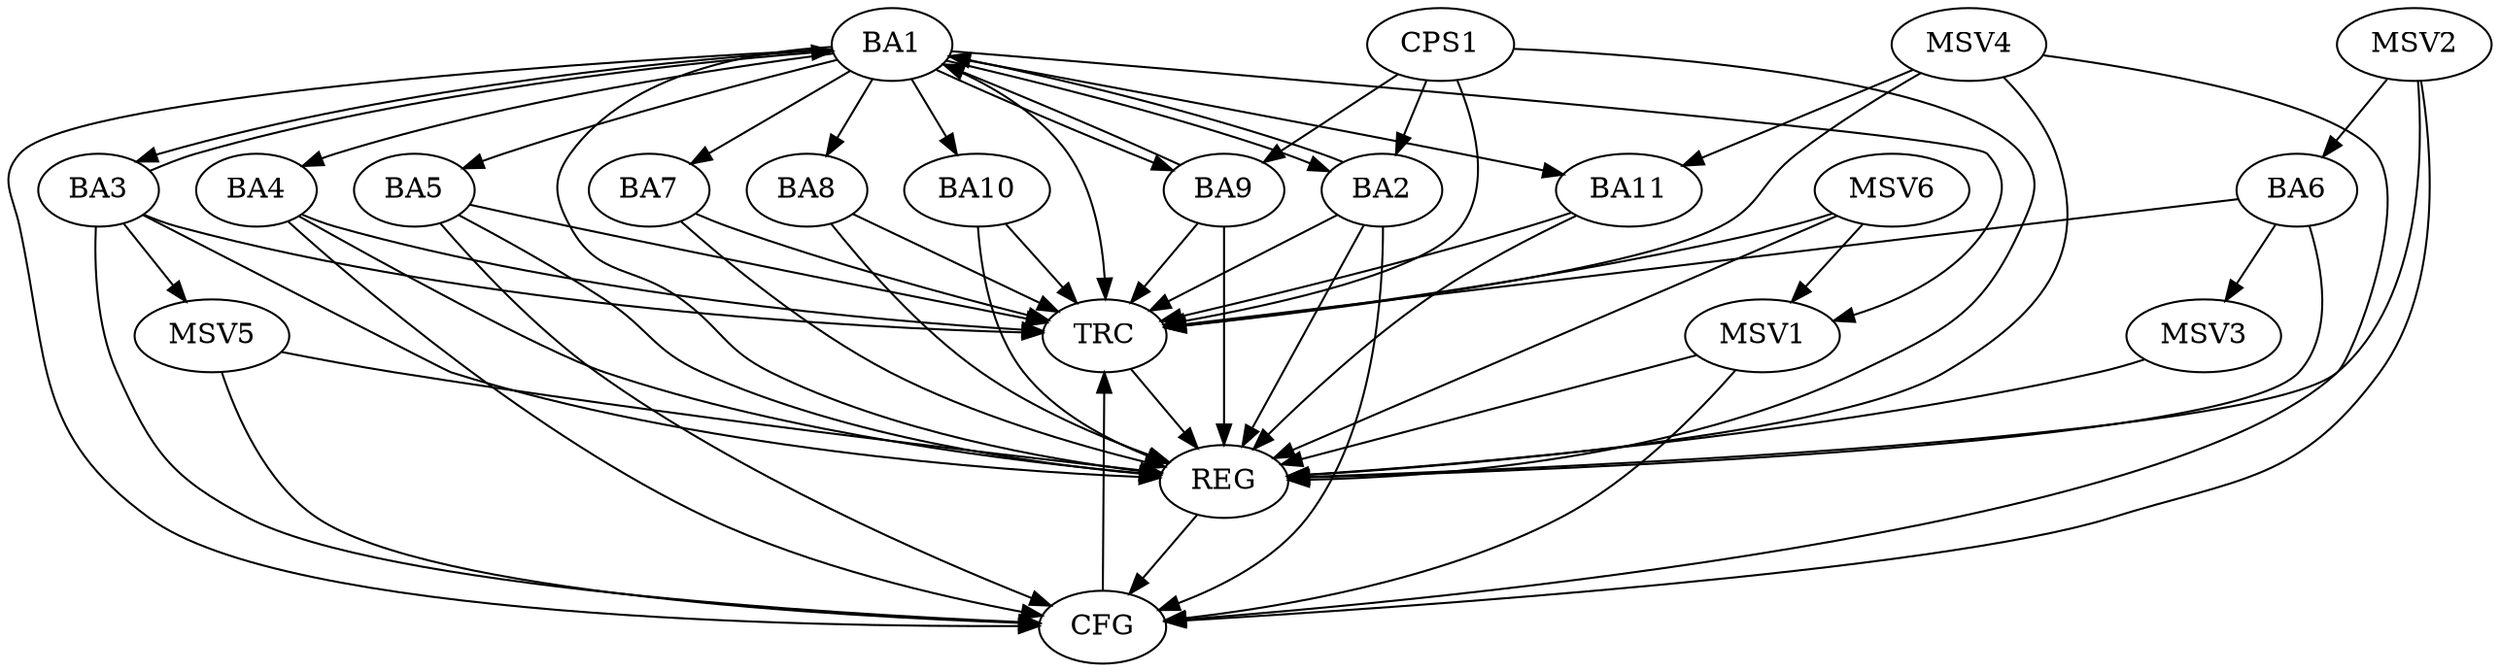 strict digraph G {
  BA1 [ label="BA1" ];
  BA2 [ label="BA2" ];
  BA3 [ label="BA3" ];
  BA4 [ label="BA4" ];
  BA5 [ label="BA5" ];
  BA6 [ label="BA6" ];
  BA7 [ label="BA7" ];
  BA8 [ label="BA8" ];
  BA9 [ label="BA9" ];
  BA10 [ label="BA10" ];
  BA11 [ label="BA11" ];
  CPS1 [ label="CPS1" ];
  REG [ label="REG" ];
  CFG [ label="CFG" ];
  TRC [ label="TRC" ];
  MSV1 [ label="MSV1" ];
  MSV2 [ label="MSV2" ];
  MSV3 [ label="MSV3" ];
  MSV4 [ label="MSV4" ];
  MSV5 [ label="MSV5" ];
  MSV6 [ label="MSV6" ];
  BA1 -> BA2;
  BA2 -> BA1;
  BA3 -> BA1;
  BA9 -> BA1;
  CPS1 -> BA2;
  CPS1 -> BA9;
  BA1 -> REG;
  BA2 -> REG;
  BA3 -> REG;
  BA4 -> REG;
  BA5 -> REG;
  BA6 -> REG;
  BA7 -> REG;
  BA8 -> REG;
  BA9 -> REG;
  BA10 -> REG;
  BA11 -> REG;
  CPS1 -> REG;
  BA2 -> CFG;
  BA5 -> CFG;
  BA1 -> CFG;
  BA3 -> CFG;
  BA4 -> CFG;
  REG -> CFG;
  BA1 -> TRC;
  BA2 -> TRC;
  BA3 -> TRC;
  BA4 -> TRC;
  BA5 -> TRC;
  BA6 -> TRC;
  BA7 -> TRC;
  BA8 -> TRC;
  BA9 -> TRC;
  BA10 -> TRC;
  BA11 -> TRC;
  CPS1 -> TRC;
  CFG -> TRC;
  TRC -> REG;
  BA1 -> BA7;
  BA1 -> BA3;
  BA1 -> BA5;
  BA1 -> BA9;
  BA1 -> BA10;
  BA1 -> BA11;
  BA1 -> BA8;
  BA1 -> BA4;
  BA1 -> MSV1;
  MSV1 -> REG;
  MSV1 -> CFG;
  MSV2 -> BA6;
  MSV2 -> REG;
  MSV2 -> CFG;
  BA6 -> MSV3;
  MSV3 -> REG;
  MSV4 -> BA11;
  MSV4 -> REG;
  MSV4 -> TRC;
  MSV4 -> CFG;
  BA3 -> MSV5;
  MSV5 -> REG;
  MSV5 -> CFG;
  MSV6 -> MSV1;
  MSV6 -> REG;
  MSV6 -> TRC;
}
